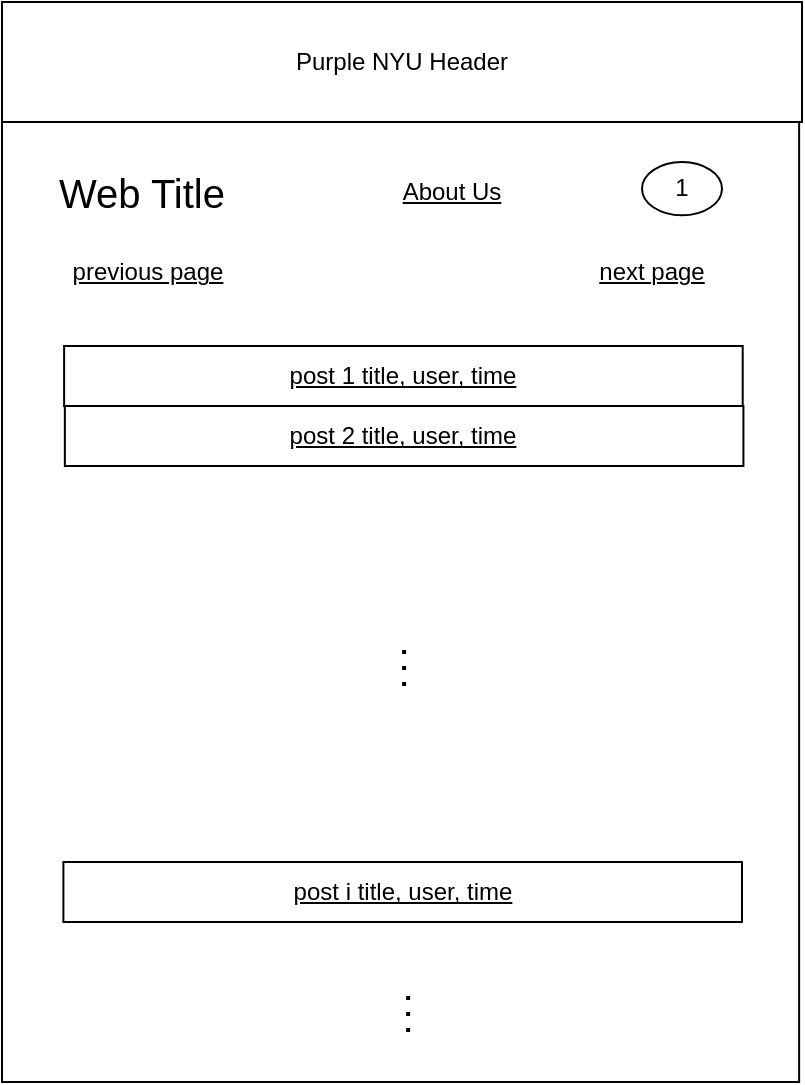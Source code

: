 <mxfile version="16.6.2" type="google"><diagram id="NxhQ8uELD6oKARxzNCUM" name="Page-1"><mxGraphModel dx="1343" dy="832" grid="1" gridSize="10" guides="1" tooltips="1" connect="1" arrows="1" fold="1" page="1" pageScale="1" pageWidth="850" pageHeight="1100" math="0" shadow="0"><root><mxCell id="0"/><mxCell id="1" parent="0"/><mxCell id="lL7pDFlJVYE4-oT8x7UG-1" value="" style="rounded=0;whiteSpace=wrap;html=1;" vertex="1" parent="1"><mxGeometry x="670" y="80" width="398.57" height="540" as="geometry"/></mxCell><mxCell id="HqFK-wNKJ4bb4MxMpH9_-9" value="&lt;u&gt;post 1 title, user, time&lt;/u&gt;" style="rounded=0;whiteSpace=wrap;html=1;" parent="1" vertex="1"><mxGeometry x="701.06" y="252" width="339.29" height="30" as="geometry"/></mxCell><mxCell id="HqFK-wNKJ4bb4MxMpH9_-10" value="&lt;u&gt;post 2 title, user, time&lt;/u&gt;" style="rounded=0;whiteSpace=wrap;html=1;" parent="1" vertex="1"><mxGeometry x="701.42" y="282" width="339.29" height="30" as="geometry"/></mxCell><mxCell id="HqFK-wNKJ4bb4MxMpH9_-11" value="&lt;u&gt;post i title, user, time&lt;/u&gt;" style="rounded=0;whiteSpace=wrap;html=1;" parent="1" vertex="1"><mxGeometry x="700.7" y="510" width="339.29" height="30" as="geometry"/></mxCell><mxCell id="HqFK-wNKJ4bb4MxMpH9_-12" value="" style="endArrow=none;dashed=1;html=1;dashPattern=1 3;strokeWidth=2;rounded=0;" parent="1" edge="1"><mxGeometry width="50" height="50" relative="1" as="geometry"><mxPoint x="871.06" y="404" as="sourcePoint"/><mxPoint x="871.06" y="424" as="targetPoint"/></mxGeometry></mxCell><mxCell id="HqFK-wNKJ4bb4MxMpH9_-13" value="" style="endArrow=none;dashed=1;html=1;dashPattern=1 3;strokeWidth=2;rounded=0;" parent="1" edge="1"><mxGeometry width="50" height="50" relative="1" as="geometry"><mxPoint x="873.06" y="577" as="sourcePoint"/><mxPoint x="873.06" y="597" as="targetPoint"/></mxGeometry></mxCell><mxCell id="HqFK-wNKJ4bb4MxMpH9_-14" value="&lt;u&gt;previous page&lt;/u&gt;" style="text;html=1;strokeColor=none;fillColor=none;align=center;verticalAlign=middle;whiteSpace=wrap;rounded=0;" parent="1" vertex="1"><mxGeometry x="697.85" y="200" width="90" height="30" as="geometry"/></mxCell><mxCell id="HqFK-wNKJ4bb4MxMpH9_-15" value="&lt;u&gt;next page&lt;/u&gt;" style="text;html=1;strokeColor=none;fillColor=none;align=center;verticalAlign=middle;whiteSpace=wrap;rounded=0;" parent="1" vertex="1"><mxGeometry x="949.99" y="200" width="90" height="30" as="geometry"/></mxCell><mxCell id="lL7pDFlJVYE4-oT8x7UG-2" value="Purple NYU Header" style="rounded=0;whiteSpace=wrap;html=1;" vertex="1" parent="1"><mxGeometry x="670" y="80" width="400" height="60" as="geometry"/></mxCell><mxCell id="lL7pDFlJVYE4-oT8x7UG-3" value="Web Title" style="text;html=1;strokeColor=none;fillColor=none;align=center;verticalAlign=middle;whiteSpace=wrap;rounded=0;fontSize=20;" vertex="1" parent="1"><mxGeometry x="690" y="160" width="100" height="30" as="geometry"/></mxCell><mxCell id="lL7pDFlJVYE4-oT8x7UG-4" value="&lt;u&gt;About Us&lt;/u&gt;" style="text;html=1;strokeColor=none;fillColor=none;align=center;verticalAlign=middle;whiteSpace=wrap;rounded=0;fontSize=12;" vertex="1" parent="1"><mxGeometry x="865" y="160" width="60" height="30" as="geometry"/></mxCell><mxCell id="lL7pDFlJVYE4-oT8x7UG-12" value="1" style="ellipse;whiteSpace=wrap;html=1;" vertex="1" parent="1"><mxGeometry x="990" y="160" width="40" height="26.67" as="geometry"/></mxCell></root></mxGraphModel></diagram></mxfile>